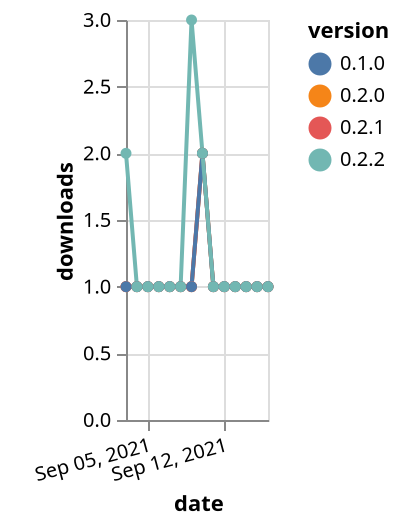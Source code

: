 {"$schema": "https://vega.github.io/schema/vega-lite/v5.json", "description": "A simple bar chart with embedded data.", "data": {"values": [{"date": "2021-09-03", "total": 184, "delta": 1, "version": "0.2.0"}, {"date": "2021-09-04", "total": 185, "delta": 1, "version": "0.2.0"}, {"date": "2021-09-05", "total": 186, "delta": 1, "version": "0.2.0"}, {"date": "2021-09-06", "total": 187, "delta": 1, "version": "0.2.0"}, {"date": "2021-09-07", "total": 188, "delta": 1, "version": "0.2.0"}, {"date": "2021-09-08", "total": 189, "delta": 1, "version": "0.2.0"}, {"date": "2021-09-09", "total": 190, "delta": 1, "version": "0.2.0"}, {"date": "2021-09-10", "total": 192, "delta": 2, "version": "0.2.0"}, {"date": "2021-09-11", "total": 193, "delta": 1, "version": "0.2.0"}, {"date": "2021-09-12", "total": 194, "delta": 1, "version": "0.2.0"}, {"date": "2021-09-13", "total": 195, "delta": 1, "version": "0.2.0"}, {"date": "2021-09-14", "total": 196, "delta": 1, "version": "0.2.0"}, {"date": "2021-09-15", "total": 197, "delta": 1, "version": "0.2.0"}, {"date": "2021-09-16", "total": 198, "delta": 1, "version": "0.2.0"}, {"date": "2021-09-03", "total": 177, "delta": 1, "version": "0.2.1"}, {"date": "2021-09-04", "total": 178, "delta": 1, "version": "0.2.1"}, {"date": "2021-09-05", "total": 179, "delta": 1, "version": "0.2.1"}, {"date": "2021-09-06", "total": 180, "delta": 1, "version": "0.2.1"}, {"date": "2021-09-07", "total": 181, "delta": 1, "version": "0.2.1"}, {"date": "2021-09-08", "total": 182, "delta": 1, "version": "0.2.1"}, {"date": "2021-09-09", "total": 183, "delta": 1, "version": "0.2.1"}, {"date": "2021-09-10", "total": 185, "delta": 2, "version": "0.2.1"}, {"date": "2021-09-11", "total": 186, "delta": 1, "version": "0.2.1"}, {"date": "2021-09-12", "total": 187, "delta": 1, "version": "0.2.1"}, {"date": "2021-09-13", "total": 188, "delta": 1, "version": "0.2.1"}, {"date": "2021-09-14", "total": 189, "delta": 1, "version": "0.2.1"}, {"date": "2021-09-15", "total": 190, "delta": 1, "version": "0.2.1"}, {"date": "2021-09-16", "total": 191, "delta": 1, "version": "0.2.1"}, {"date": "2021-09-03", "total": 195, "delta": 1, "version": "0.1.0"}, {"date": "2021-09-04", "total": 196, "delta": 1, "version": "0.1.0"}, {"date": "2021-09-05", "total": 197, "delta": 1, "version": "0.1.0"}, {"date": "2021-09-06", "total": 198, "delta": 1, "version": "0.1.0"}, {"date": "2021-09-07", "total": 199, "delta": 1, "version": "0.1.0"}, {"date": "2021-09-08", "total": 200, "delta": 1, "version": "0.1.0"}, {"date": "2021-09-09", "total": 201, "delta": 1, "version": "0.1.0"}, {"date": "2021-09-10", "total": 203, "delta": 2, "version": "0.1.0"}, {"date": "2021-09-11", "total": 204, "delta": 1, "version": "0.1.0"}, {"date": "2021-09-12", "total": 205, "delta": 1, "version": "0.1.0"}, {"date": "2021-09-13", "total": 206, "delta": 1, "version": "0.1.0"}, {"date": "2021-09-14", "total": 207, "delta": 1, "version": "0.1.0"}, {"date": "2021-09-15", "total": 208, "delta": 1, "version": "0.1.0"}, {"date": "2021-09-16", "total": 209, "delta": 1, "version": "0.1.0"}, {"date": "2021-09-03", "total": 175, "delta": 2, "version": "0.2.2"}, {"date": "2021-09-04", "total": 176, "delta": 1, "version": "0.2.2"}, {"date": "2021-09-05", "total": 177, "delta": 1, "version": "0.2.2"}, {"date": "2021-09-06", "total": 178, "delta": 1, "version": "0.2.2"}, {"date": "2021-09-07", "total": 179, "delta": 1, "version": "0.2.2"}, {"date": "2021-09-08", "total": 180, "delta": 1, "version": "0.2.2"}, {"date": "2021-09-09", "total": 183, "delta": 3, "version": "0.2.2"}, {"date": "2021-09-10", "total": 185, "delta": 2, "version": "0.2.2"}, {"date": "2021-09-11", "total": 186, "delta": 1, "version": "0.2.2"}, {"date": "2021-09-12", "total": 187, "delta": 1, "version": "0.2.2"}, {"date": "2021-09-13", "total": 188, "delta": 1, "version": "0.2.2"}, {"date": "2021-09-14", "total": 189, "delta": 1, "version": "0.2.2"}, {"date": "2021-09-15", "total": 190, "delta": 1, "version": "0.2.2"}, {"date": "2021-09-16", "total": 191, "delta": 1, "version": "0.2.2"}]}, "width": "container", "mark": {"type": "line", "point": {"filled": true}}, "encoding": {"x": {"field": "date", "type": "temporal", "timeUnit": "yearmonthdate", "title": "date", "axis": {"labelAngle": -15}}, "y": {"field": "delta", "type": "quantitative", "title": "downloads"}, "color": {"field": "version", "type": "nominal"}, "tooltip": {"field": "delta"}}}